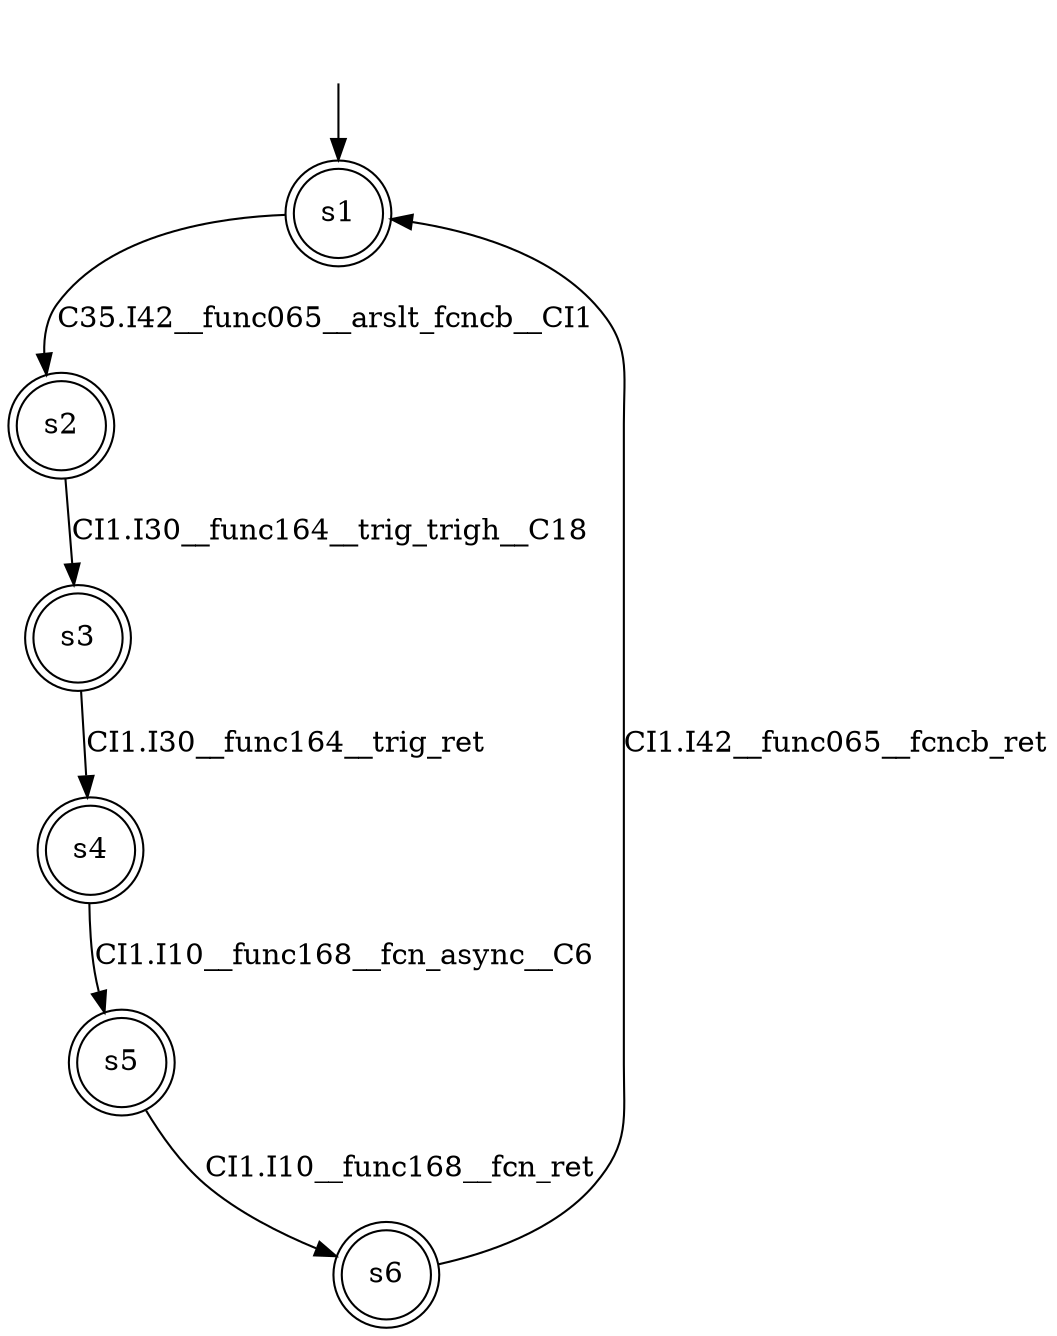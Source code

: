 digraph automaton {
	1 [label=<s1> shape="doublecircle"];
	2 [label=<s2> shape="doublecircle"];
	3 [label=<s3> shape="doublecircle"];
	4 [label=<s4> shape="doublecircle"];
	5 [label=<s5> shape="doublecircle"];
	6 [label=<s6> shape="doublecircle"];
	__init1 [label=<> shape="none"];
	__init1 -> 1;
	1 -> 2 [label=<C35.I42__func065__arslt_fcncb__CI1> id="1-0-2"];
	2 -> 3 [label=<CI1.I30__func164__trig_trigh__C18> id="2-0-3"];
	3 -> 4 [label=<CI1.I30__func164__trig_ret> id="3-0-4"];
	4 -> 5 [label=<CI1.I10__func168__fcn_async__C6> id="4-0-5"];
	5 -> 6 [label=<CI1.I10__func168__fcn_ret> id="5-0-6"];
	6 -> 1 [label=<CI1.I42__func065__fcncb_ret> id="6-0-1"];
}
